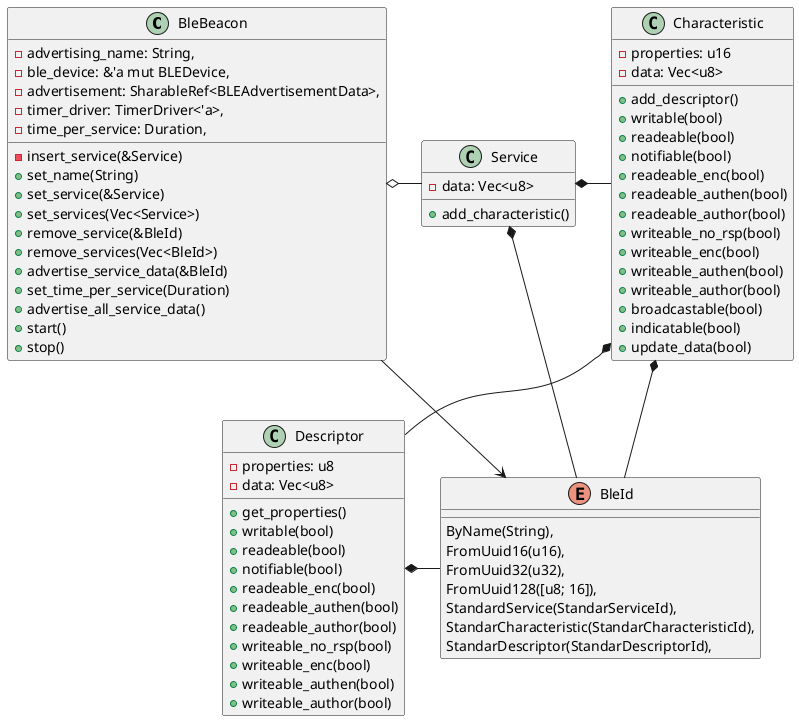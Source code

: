 @startuml Ble Beacon

class BleBeacon{
    - advertising_name: String,
    - ble_device: &'a mut BLEDevice,
    - advertisement: SharableRef<BLEAdvertisementData>,
    - timer_driver: TimerDriver<'a>,
    - time_per_service: Duration,
    - insert_service(&Service)
    + set_name(String)
    + set_service(&Service)
    + set_services(Vec<Service>)
    + remove_service(&BleId)
    + remove_services(Vec<BleId>)
    + advertise_service_data(&BleId)
    + set_time_per_service(Duration)
    + advertise_all_service_data()
    + start()
    + stop()
}

enum BleId {
    ByName(String),
    FromUuid16(u16),
    FromUuid32(u32),
    FromUuid128([u8; 16]),
    StandardService(StandarServiceId),
    StandarCharacteristic(StandarCharacteristicId),
    StandarDescriptor(StandarDescriptorId),
}

class Service {
    - data: Vec<u8>
    + add_characteristic()
    
} 

class Characteristic{
    - properties: u16
    - data: Vec<u8>
    + add_descriptor()
    + writable(bool)
    + readeable(bool)
    + notifiable(bool)
    + readeable_enc(bool)
    + readeable_authen(bool)
    + readeable_author(bool)
    + writeable_no_rsp(bool)
    + writeable_enc(bool)
    + writeable_authen(bool)
    + writeable_author(bool)
    + broadcastable(bool)
    + indicatable(bool)
    + update_data(bool)
}

class Descriptor{
    - properties: u8
    - data: Vec<u8>
    + get_properties()
    + writable(bool)
    + readeable(bool)
    + notifiable(bool)
    + readeable_enc(bool)
    + readeable_authen(bool)
    + readeable_author(bool)
    + writeable_no_rsp(bool)
    + writeable_enc(bool)
    + writeable_authen(bool)
    + writeable_author(bool)
}

BleBeacon -> BleId
BleBeacon o- Service
Service *- Characteristic
Service *-- BleId
Characteristic *- Descriptor
Characteristic *-- BleId
Descriptor *- BleId
@enduml